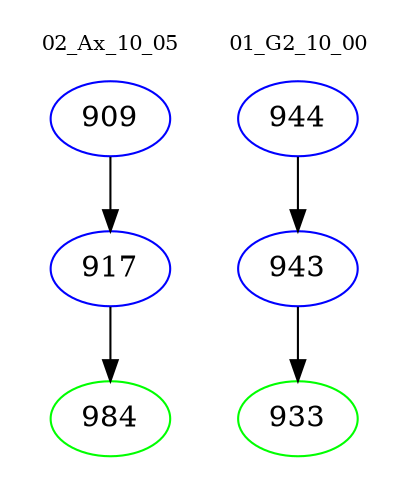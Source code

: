 digraph{
subgraph cluster_0 {
color = white
label = "02_Ax_10_05";
fontsize=10;
T0_909 [label="909", color="blue"]
T0_909 -> T0_917 [color="black"]
T0_917 [label="917", color="blue"]
T0_917 -> T0_984 [color="black"]
T0_984 [label="984", color="green"]
}
subgraph cluster_1 {
color = white
label = "01_G2_10_00";
fontsize=10;
T1_944 [label="944", color="blue"]
T1_944 -> T1_943 [color="black"]
T1_943 [label="943", color="blue"]
T1_943 -> T1_933 [color="black"]
T1_933 [label="933", color="green"]
}
}
